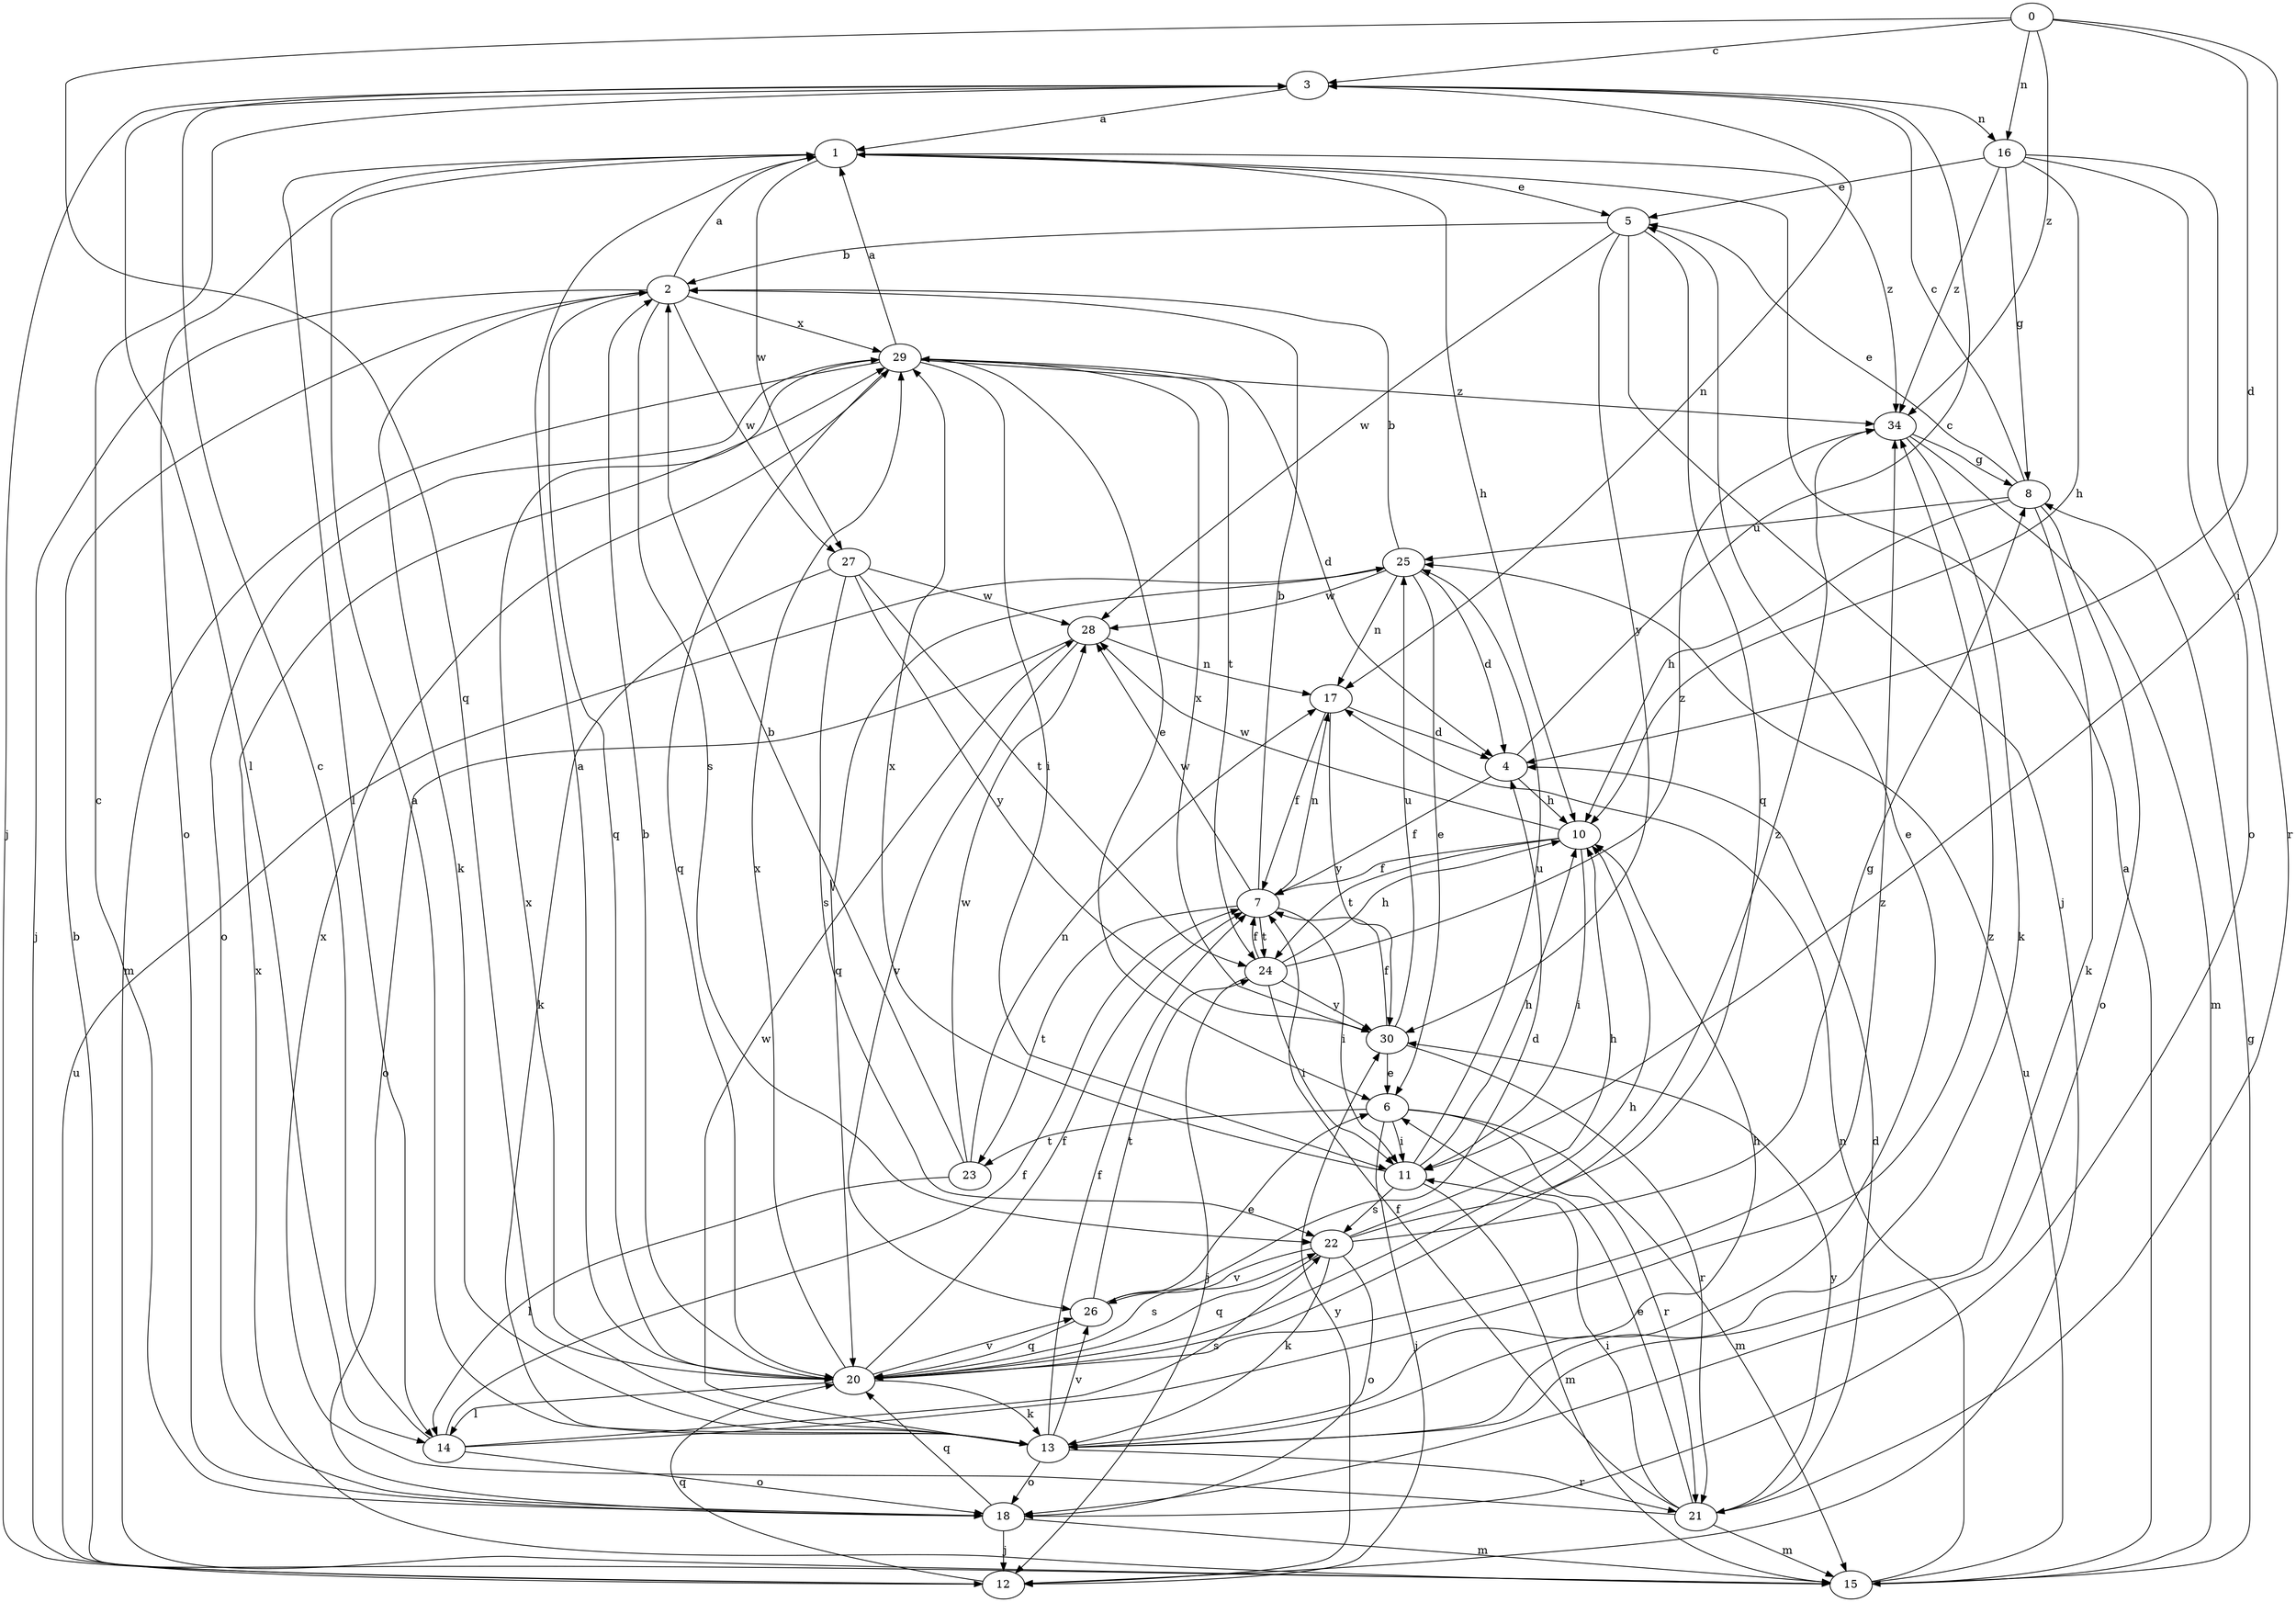 strict digraph  {
0;
1;
2;
3;
4;
5;
6;
7;
8;
10;
11;
12;
13;
14;
15;
16;
17;
18;
20;
21;
22;
23;
24;
25;
26;
27;
28;
29;
30;
34;
0 -> 3  [label=c];
0 -> 4  [label=d];
0 -> 11  [label=i];
0 -> 16  [label=n];
0 -> 20  [label=q];
0 -> 34  [label=z];
1 -> 5  [label=e];
1 -> 10  [label=h];
1 -> 14  [label=l];
1 -> 18  [label=o];
1 -> 27  [label=w];
1 -> 34  [label=z];
2 -> 1  [label=a];
2 -> 12  [label=j];
2 -> 13  [label=k];
2 -> 20  [label=q];
2 -> 22  [label=s];
2 -> 27  [label=w];
2 -> 29  [label=x];
3 -> 1  [label=a];
3 -> 12  [label=j];
3 -> 14  [label=l];
3 -> 16  [label=n];
3 -> 17  [label=n];
4 -> 3  [label=c];
4 -> 7  [label=f];
4 -> 10  [label=h];
5 -> 2  [label=b];
5 -> 12  [label=j];
5 -> 20  [label=q];
5 -> 28  [label=w];
5 -> 30  [label=y];
6 -> 11  [label=i];
6 -> 12  [label=j];
6 -> 15  [label=m];
6 -> 21  [label=r];
6 -> 23  [label=t];
7 -> 2  [label=b];
7 -> 11  [label=i];
7 -> 17  [label=n];
7 -> 23  [label=t];
7 -> 24  [label=t];
7 -> 28  [label=w];
8 -> 3  [label=c];
8 -> 5  [label=e];
8 -> 10  [label=h];
8 -> 13  [label=k];
8 -> 18  [label=o];
8 -> 25  [label=u];
10 -> 7  [label=f];
10 -> 11  [label=i];
10 -> 24  [label=t];
10 -> 28  [label=w];
11 -> 10  [label=h];
11 -> 15  [label=m];
11 -> 22  [label=s];
11 -> 25  [label=u];
11 -> 29  [label=x];
12 -> 20  [label=q];
12 -> 25  [label=u];
12 -> 30  [label=y];
13 -> 1  [label=a];
13 -> 5  [label=e];
13 -> 7  [label=f];
13 -> 10  [label=h];
13 -> 18  [label=o];
13 -> 21  [label=r];
13 -> 26  [label=v];
13 -> 28  [label=w];
13 -> 29  [label=x];
14 -> 3  [label=c];
14 -> 7  [label=f];
14 -> 18  [label=o];
14 -> 22  [label=s];
14 -> 34  [label=z];
15 -> 1  [label=a];
15 -> 2  [label=b];
15 -> 8  [label=g];
15 -> 17  [label=n];
15 -> 25  [label=u];
15 -> 29  [label=x];
16 -> 5  [label=e];
16 -> 8  [label=g];
16 -> 10  [label=h];
16 -> 18  [label=o];
16 -> 21  [label=r];
16 -> 34  [label=z];
17 -> 4  [label=d];
17 -> 7  [label=f];
17 -> 30  [label=y];
18 -> 3  [label=c];
18 -> 12  [label=j];
18 -> 15  [label=m];
18 -> 20  [label=q];
20 -> 1  [label=a];
20 -> 2  [label=b];
20 -> 7  [label=f];
20 -> 10  [label=h];
20 -> 13  [label=k];
20 -> 14  [label=l];
20 -> 22  [label=s];
20 -> 26  [label=v];
20 -> 29  [label=x];
20 -> 34  [label=z];
21 -> 4  [label=d];
21 -> 6  [label=e];
21 -> 7  [label=f];
21 -> 11  [label=i];
21 -> 15  [label=m];
21 -> 29  [label=x];
21 -> 30  [label=y];
22 -> 8  [label=g];
22 -> 10  [label=h];
22 -> 13  [label=k];
22 -> 18  [label=o];
22 -> 20  [label=q];
22 -> 26  [label=v];
22 -> 34  [label=z];
23 -> 2  [label=b];
23 -> 14  [label=l];
23 -> 17  [label=n];
23 -> 28  [label=w];
24 -> 7  [label=f];
24 -> 10  [label=h];
24 -> 11  [label=i];
24 -> 12  [label=j];
24 -> 30  [label=y];
24 -> 34  [label=z];
25 -> 2  [label=b];
25 -> 4  [label=d];
25 -> 6  [label=e];
25 -> 17  [label=n];
25 -> 20  [label=q];
25 -> 28  [label=w];
26 -> 4  [label=d];
26 -> 6  [label=e];
26 -> 20  [label=q];
26 -> 24  [label=t];
27 -> 13  [label=k];
27 -> 22  [label=s];
27 -> 24  [label=t];
27 -> 28  [label=w];
27 -> 30  [label=y];
28 -> 17  [label=n];
28 -> 18  [label=o];
28 -> 26  [label=v];
29 -> 1  [label=a];
29 -> 4  [label=d];
29 -> 6  [label=e];
29 -> 11  [label=i];
29 -> 15  [label=m];
29 -> 18  [label=o];
29 -> 20  [label=q];
29 -> 24  [label=t];
29 -> 34  [label=z];
30 -> 6  [label=e];
30 -> 7  [label=f];
30 -> 21  [label=r];
30 -> 25  [label=u];
30 -> 29  [label=x];
34 -> 8  [label=g];
34 -> 13  [label=k];
34 -> 15  [label=m];
}

